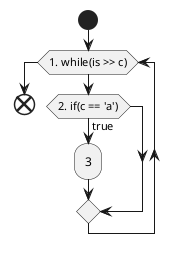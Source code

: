 @startuml
start
while(1. while(is >> c))
	if(2. if(c == 'a')) then (true)
		:3;
	endif
endwhile
end
@enduml